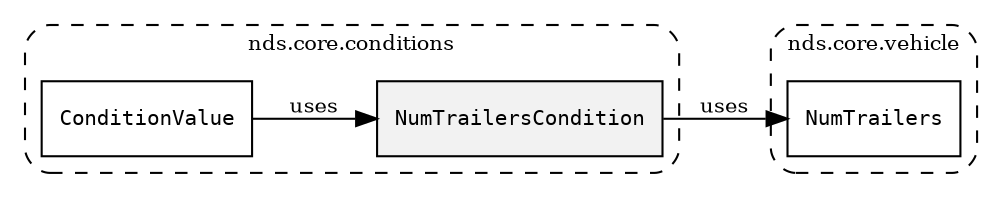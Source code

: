 /**
 * This dot file creates symbol collaboration diagram for NumTrailersCondition.
 */
digraph ZSERIO
{
    node [shape=box, fontsize=10];
    rankdir="LR";
    fontsize=10;
    tooltip="NumTrailersCondition collaboration diagram";

    subgraph "cluster_nds.core.conditions"
    {
        style="dashed, rounded";
        label="nds.core.conditions";
        tooltip="Package nds.core.conditions";
        href="../../../content/packages/nds.core.conditions.html#Package-nds-core-conditions";
        target="_parent";

        "NumTrailersCondition" [style="filled", fillcolor="#0000000D", target="_parent", label=<<font face="monospace"><table align="center" border="0" cellspacing="0" cellpadding="0"><tr><td href="../../../content/packages/nds.core.conditions.html#Structure-NumTrailersCondition" title="Structure defined in nds.core.conditions">NumTrailersCondition</td></tr></table></font>>];
        "ConditionValue" [target="_parent", label=<<font face="monospace"><table align="center" border="0" cellspacing="0" cellpadding="0"><tr><td href="../../../content/packages/nds.core.conditions.html#Choice-ConditionValue" title="Choice defined in nds.core.conditions">ConditionValue</td></tr></table></font>>];
    }

    subgraph "cluster_nds.core.vehicle"
    {
        style="dashed, rounded";
        label="nds.core.vehicle";
        tooltip="Package nds.core.vehicle";
        href="../../../content/packages/nds.core.vehicle.html#Package-nds-core-vehicle";
        target="_parent";

        "NumTrailers" [target="_parent", label=<<font face="monospace"><table align="center" border="0" cellspacing="0" cellpadding="0"><tr><td href="../../../content/packages/nds.core.vehicle.html#Subtype-NumTrailers" title="Subtype defined in nds.core.vehicle">NumTrailers</td></tr></table></font>>];
    }

    "NumTrailersCondition" -> "NumTrailers" [label="uses", fontsize=10];
    "ConditionValue" -> "NumTrailersCondition" [label="uses", fontsize=10];
}

